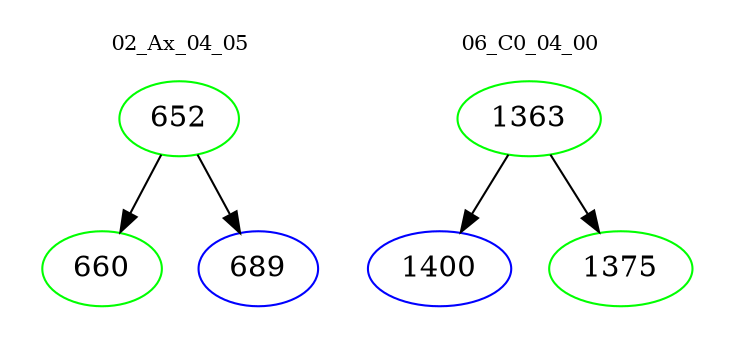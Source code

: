 digraph{
subgraph cluster_0 {
color = white
label = "02_Ax_04_05";
fontsize=10;
T0_652 [label="652", color="green"]
T0_652 -> T0_660 [color="black"]
T0_660 [label="660", color="green"]
T0_652 -> T0_689 [color="black"]
T0_689 [label="689", color="blue"]
}
subgraph cluster_1 {
color = white
label = "06_C0_04_00";
fontsize=10;
T1_1363 [label="1363", color="green"]
T1_1363 -> T1_1400 [color="black"]
T1_1400 [label="1400", color="blue"]
T1_1363 -> T1_1375 [color="black"]
T1_1375 [label="1375", color="green"]
}
}
